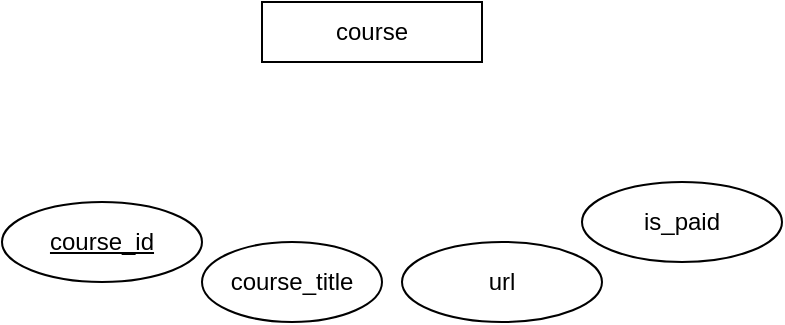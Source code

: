 <mxfile version="25.0.3">
  <diagram name="Page-1" id="R0_jknS3RjhVTx5Xg2TJ">
    <mxGraphModel dx="1071" dy="419" grid="1" gridSize="10" guides="1" tooltips="1" connect="1" arrows="1" fold="1" page="1" pageScale="1" pageWidth="850" pageHeight="1100" math="0" shadow="0">
      <root>
        <mxCell id="0" />
        <mxCell id="1" parent="0" />
        <mxCell id="E-MVLumClvkoN6ciSwoq-1" value="course" style="rounded=0;whiteSpace=wrap;html=1;" vertex="1" parent="1">
          <mxGeometry x="400" y="260" width="110" height="30" as="geometry" />
        </mxCell>
        <mxCell id="E-MVLumClvkoN6ciSwoq-2" value="&lt;u&gt;course_id&lt;/u&gt;" style="ellipse;whiteSpace=wrap;html=1;" vertex="1" parent="1">
          <mxGeometry x="270" y="360" width="100" height="40" as="geometry" />
        </mxCell>
        <mxCell id="E-MVLumClvkoN6ciSwoq-3" value="course_title" style="ellipse;whiteSpace=wrap;html=1;" vertex="1" parent="1">
          <mxGeometry x="370" y="380" width="90" height="40" as="geometry" />
        </mxCell>
        <mxCell id="E-MVLumClvkoN6ciSwoq-4" value="url" style="ellipse;whiteSpace=wrap;html=1;" vertex="1" parent="1">
          <mxGeometry x="470" y="380" width="100" height="40" as="geometry" />
        </mxCell>
        <mxCell id="E-MVLumClvkoN6ciSwoq-5" value="is_paid" style="ellipse;whiteSpace=wrap;html=1;" vertex="1" parent="1">
          <mxGeometry x="560" y="350" width="100" height="40" as="geometry" />
        </mxCell>
      </root>
    </mxGraphModel>
  </diagram>
</mxfile>
